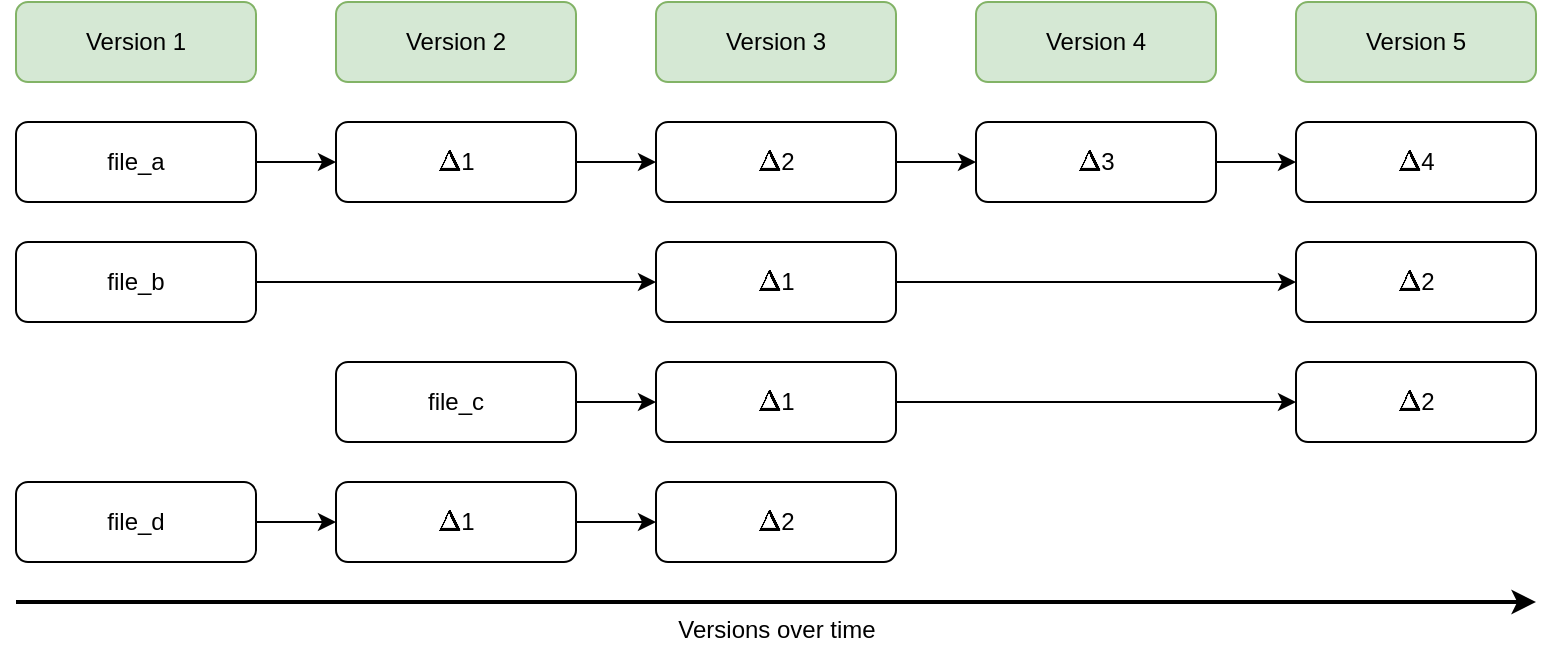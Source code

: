 <mxfile version="26.0.16">
  <diagram name="Page-1" id="WCira7CM8NKH5J_0gKdg">
    <mxGraphModel dx="1420" dy="942" grid="1" gridSize="10" guides="1" tooltips="1" connect="1" arrows="1" fold="1" page="1" pageScale="1" pageWidth="1200" pageHeight="1920" math="1" shadow="0">
      <root>
        <mxCell id="0" />
        <mxCell id="1" parent="0" />
        <mxCell id="U-09EAPi8WItnf5NgEI6-2" value="Version 1" style="rounded=1;whiteSpace=wrap;html=1;fillColor=#d5e8d4;strokeColor=#82b366;" parent="1" vertex="1">
          <mxGeometry x="40" y="40" width="120" height="40" as="geometry" />
        </mxCell>
        <mxCell id="U-09EAPi8WItnf5NgEI6-3" value="Version 2" style="rounded=1;whiteSpace=wrap;html=1;fillColor=#d5e8d4;strokeColor=#82b366;" parent="1" vertex="1">
          <mxGeometry x="200" y="40" width="120" height="40" as="geometry" />
        </mxCell>
        <mxCell id="U-09EAPi8WItnf5NgEI6-5" value="Version 3" style="rounded=1;whiteSpace=wrap;html=1;fillColor=#d5e8d4;strokeColor=#82b366;" parent="1" vertex="1">
          <mxGeometry x="360" y="40" width="120" height="40" as="geometry" />
        </mxCell>
        <mxCell id="U-09EAPi8WItnf5NgEI6-6" value="Version 4" style="rounded=1;whiteSpace=wrap;html=1;fillColor=#d5e8d4;strokeColor=#82b366;" parent="1" vertex="1">
          <mxGeometry x="520" y="40" width="120" height="40" as="geometry" />
        </mxCell>
        <mxCell id="U-09EAPi8WItnf5NgEI6-8" value="Version 5" style="rounded=1;whiteSpace=wrap;html=1;fillColor=#d5e8d4;strokeColor=#82b366;" parent="1" vertex="1">
          <mxGeometry x="680" y="40" width="120" height="40" as="geometry" />
        </mxCell>
        <mxCell id="U-09EAPi8WItnf5NgEI6-14" value="" style="edgeStyle=orthogonalEdgeStyle;rounded=0;orthogonalLoop=1;jettySize=auto;html=1;" parent="1" source="U-09EAPi8WItnf5NgEI6-9" target="U-09EAPi8WItnf5NgEI6-10" edge="1">
          <mxGeometry relative="1" as="geometry" />
        </mxCell>
        <mxCell id="U-09EAPi8WItnf5NgEI6-9" value="file_a" style="rounded=1;whiteSpace=wrap;html=1;" parent="1" vertex="1">
          <mxGeometry x="40" y="100" width="120" height="40" as="geometry" />
        </mxCell>
        <mxCell id="U-09EAPi8WItnf5NgEI6-15" value="" style="edgeStyle=orthogonalEdgeStyle;rounded=0;orthogonalLoop=1;jettySize=auto;html=1;" parent="1" source="U-09EAPi8WItnf5NgEI6-10" target="U-09EAPi8WItnf5NgEI6-11" edge="1">
          <mxGeometry relative="1" as="geometry" />
        </mxCell>
        <mxCell id="U-09EAPi8WItnf5NgEI6-10" value="`Delta`1" style="rounded=1;whiteSpace=wrap;html=1;" parent="1" vertex="1">
          <mxGeometry x="200" y="100" width="120" height="40" as="geometry" />
        </mxCell>
        <mxCell id="U-09EAPi8WItnf5NgEI6-16" value="" style="edgeStyle=orthogonalEdgeStyle;rounded=0;orthogonalLoop=1;jettySize=auto;html=1;" parent="1" source="U-09EAPi8WItnf5NgEI6-11" target="U-09EAPi8WItnf5NgEI6-12" edge="1">
          <mxGeometry relative="1" as="geometry" />
        </mxCell>
        <mxCell id="U-09EAPi8WItnf5NgEI6-11" value="`Delta`2" style="rounded=1;whiteSpace=wrap;html=1;" parent="1" vertex="1">
          <mxGeometry x="360" y="100" width="120" height="40" as="geometry" />
        </mxCell>
        <mxCell id="U-09EAPi8WItnf5NgEI6-17" value="" style="edgeStyle=orthogonalEdgeStyle;rounded=0;orthogonalLoop=1;jettySize=auto;html=1;" parent="1" source="U-09EAPi8WItnf5NgEI6-12" target="U-09EAPi8WItnf5NgEI6-13" edge="1">
          <mxGeometry relative="1" as="geometry" />
        </mxCell>
        <mxCell id="U-09EAPi8WItnf5NgEI6-12" value="`Delta`3" style="rounded=1;whiteSpace=wrap;html=1;" parent="1" vertex="1">
          <mxGeometry x="520" y="100" width="120" height="40" as="geometry" />
        </mxCell>
        <mxCell id="U-09EAPi8WItnf5NgEI6-13" value="`Delta`4" style="rounded=1;whiteSpace=wrap;html=1;" parent="1" vertex="1">
          <mxGeometry x="680" y="100" width="120" height="40" as="geometry" />
        </mxCell>
        <mxCell id="U-09EAPi8WItnf5NgEI6-18" value="Versions over time" style="endArrow=classic;html=1;rounded=0;strokeWidth=2;verticalAlign=top;fontSize=12;" parent="1" edge="1">
          <mxGeometry width="50" height="50" relative="1" as="geometry">
            <mxPoint x="40" y="340" as="sourcePoint" />
            <mxPoint x="800" y="340" as="targetPoint" />
          </mxGeometry>
        </mxCell>
        <mxCell id="U-09EAPi8WItnf5NgEI6-28" style="edgeStyle=orthogonalEdgeStyle;rounded=0;orthogonalLoop=1;jettySize=auto;html=1;entryX=0;entryY=0.5;entryDx=0;entryDy=0;" parent="1" source="U-09EAPi8WItnf5NgEI6-19" target="U-09EAPi8WItnf5NgEI6-21" edge="1">
          <mxGeometry relative="1" as="geometry" />
        </mxCell>
        <mxCell id="U-09EAPi8WItnf5NgEI6-19" value="file_b" style="rounded=1;whiteSpace=wrap;html=1;" parent="1" vertex="1">
          <mxGeometry x="40" y="160" width="120" height="40" as="geometry" />
        </mxCell>
        <mxCell id="U-09EAPi8WItnf5NgEI6-29" style="edgeStyle=orthogonalEdgeStyle;rounded=0;orthogonalLoop=1;jettySize=auto;html=1;entryX=0;entryY=0.5;entryDx=0;entryDy=0;" parent="1" source="U-09EAPi8WItnf5NgEI6-21" target="U-09EAPi8WItnf5NgEI6-23" edge="1">
          <mxGeometry relative="1" as="geometry" />
        </mxCell>
        <mxCell id="U-09EAPi8WItnf5NgEI6-21" value="`Delta`1" style="rounded=1;whiteSpace=wrap;html=1;" parent="1" vertex="1">
          <mxGeometry x="360" y="160" width="120" height="40" as="geometry" />
        </mxCell>
        <mxCell id="U-09EAPi8WItnf5NgEI6-23" value="`Delta`2" style="rounded=1;whiteSpace=wrap;html=1;" parent="1" vertex="1">
          <mxGeometry x="680" y="160" width="120" height="40" as="geometry" />
        </mxCell>
        <mxCell id="U-09EAPi8WItnf5NgEI6-46" style="edgeStyle=orthogonalEdgeStyle;rounded=0;orthogonalLoop=1;jettySize=auto;html=1;" parent="1" source="U-09EAPi8WItnf5NgEI6-30" target="U-09EAPi8WItnf5NgEI6-31" edge="1">
          <mxGeometry relative="1" as="geometry" />
        </mxCell>
        <mxCell id="U-09EAPi8WItnf5NgEI6-30" value="file_c" style="rounded=1;whiteSpace=wrap;html=1;" parent="1" vertex="1">
          <mxGeometry x="200" y="220" width="120" height="40" as="geometry" />
        </mxCell>
        <mxCell id="U-09EAPi8WItnf5NgEI6-47" style="edgeStyle=orthogonalEdgeStyle;rounded=0;orthogonalLoop=1;jettySize=auto;html=1;" parent="1" source="U-09EAPi8WItnf5NgEI6-31" target="U-09EAPi8WItnf5NgEI6-33" edge="1">
          <mxGeometry relative="1" as="geometry" />
        </mxCell>
        <mxCell id="U-09EAPi8WItnf5NgEI6-31" value="`Delta`1" style="rounded=1;whiteSpace=wrap;html=1;" parent="1" vertex="1">
          <mxGeometry x="360" y="220" width="120" height="40" as="geometry" />
        </mxCell>
        <mxCell id="U-09EAPi8WItnf5NgEI6-33" value="`Delta`2" style="rounded=1;whiteSpace=wrap;html=1;" parent="1" vertex="1">
          <mxGeometry x="680" y="220" width="120" height="40" as="geometry" />
        </mxCell>
        <mxCell id="U-09EAPi8WItnf5NgEI6-41" value="" style="edgeStyle=orthogonalEdgeStyle;rounded=0;orthogonalLoop=1;jettySize=auto;html=1;" parent="1" source="U-09EAPi8WItnf5NgEI6-36" target="U-09EAPi8WItnf5NgEI6-37" edge="1">
          <mxGeometry relative="1" as="geometry" />
        </mxCell>
        <mxCell id="U-09EAPi8WItnf5NgEI6-36" value="file_d" style="rounded=1;whiteSpace=wrap;html=1;" parent="1" vertex="1">
          <mxGeometry x="40" y="280" width="120" height="40" as="geometry" />
        </mxCell>
        <mxCell id="U-09EAPi8WItnf5NgEI6-42" value="" style="edgeStyle=orthogonalEdgeStyle;rounded=0;orthogonalLoop=1;jettySize=auto;html=1;" parent="1" source="U-09EAPi8WItnf5NgEI6-37" target="U-09EAPi8WItnf5NgEI6-38" edge="1">
          <mxGeometry relative="1" as="geometry" />
        </mxCell>
        <mxCell id="U-09EAPi8WItnf5NgEI6-37" value="`Delta`1" style="rounded=1;whiteSpace=wrap;html=1;" parent="1" vertex="1">
          <mxGeometry x="200" y="280" width="120" height="40" as="geometry" />
        </mxCell>
        <mxCell id="U-09EAPi8WItnf5NgEI6-38" value="`Delta`2" style="rounded=1;whiteSpace=wrap;html=1;" parent="1" vertex="1">
          <mxGeometry x="360" y="280" width="120" height="40" as="geometry" />
        </mxCell>
      </root>
    </mxGraphModel>
  </diagram>
</mxfile>

